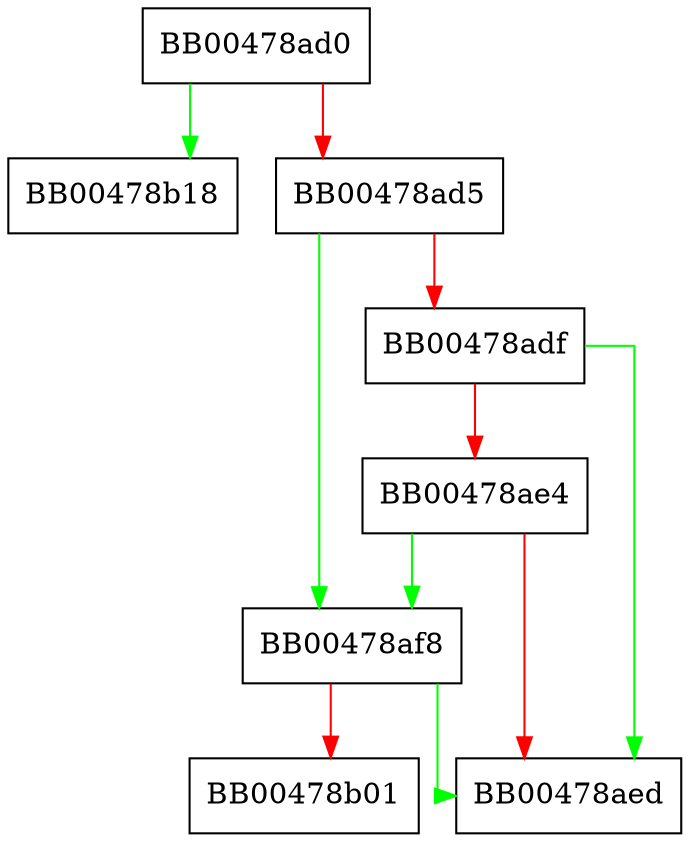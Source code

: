 digraph ssl3_new {
  node [shape="box"];
  graph [splines=ortho];
  BB00478ad0 -> BB00478b18 [color="green"];
  BB00478ad0 -> BB00478ad5 [color="red"];
  BB00478ad5 -> BB00478af8 [color="green"];
  BB00478ad5 -> BB00478adf [color="red"];
  BB00478adf -> BB00478aed [color="green"];
  BB00478adf -> BB00478ae4 [color="red"];
  BB00478ae4 -> BB00478af8 [color="green"];
  BB00478ae4 -> BB00478aed [color="red"];
  BB00478af8 -> BB00478aed [color="green"];
  BB00478af8 -> BB00478b01 [color="red"];
}